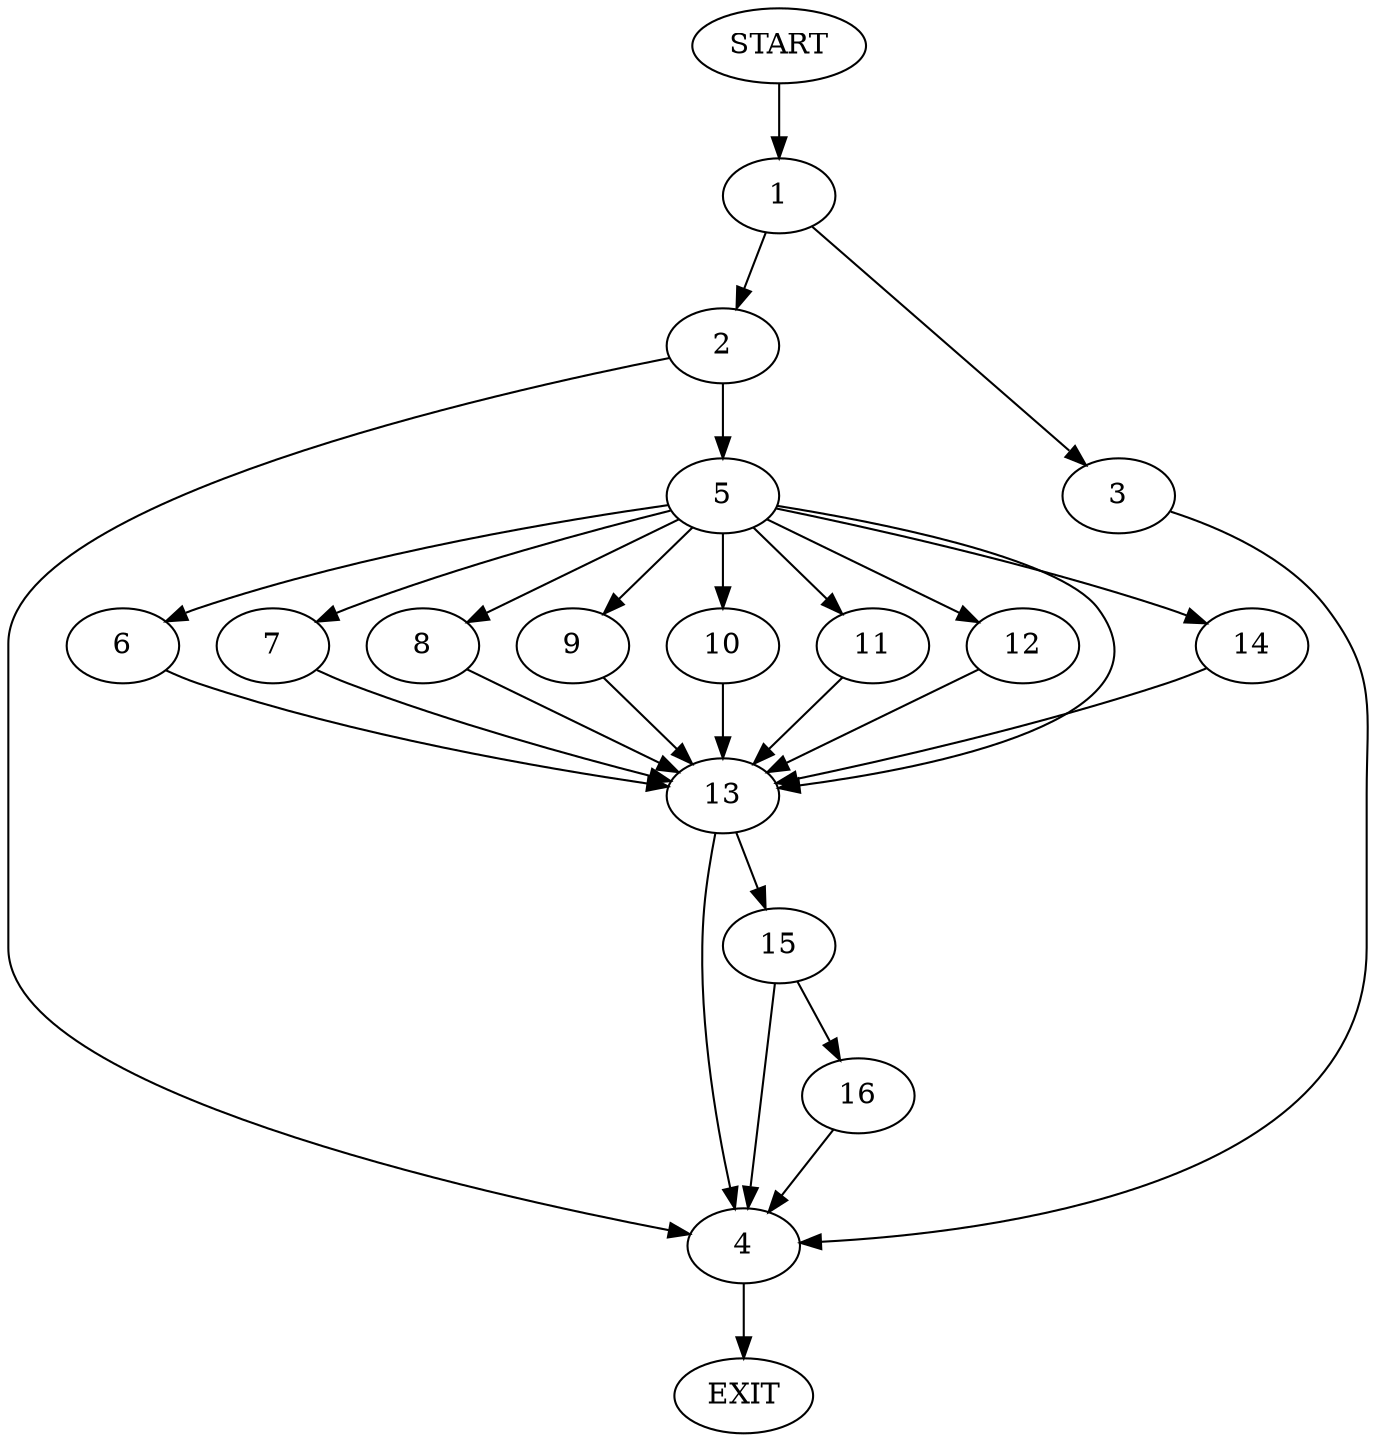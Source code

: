 digraph {
0 [label="START"]
17 [label="EXIT"]
0 -> 1
1 -> 2
1 -> 3
3 -> 4
2 -> 5
2 -> 4
4 -> 17
5 -> 6
5 -> 7
5 -> 8
5 -> 9
5 -> 10
5 -> 11
5 -> 12
5 -> 13
5 -> 14
7 -> 13
9 -> 13
10 -> 13
12 -> 13
6 -> 13
8 -> 13
11 -> 13
13 -> 15
13 -> 4
14 -> 13
15 -> 16
15 -> 4
16 -> 4
}
